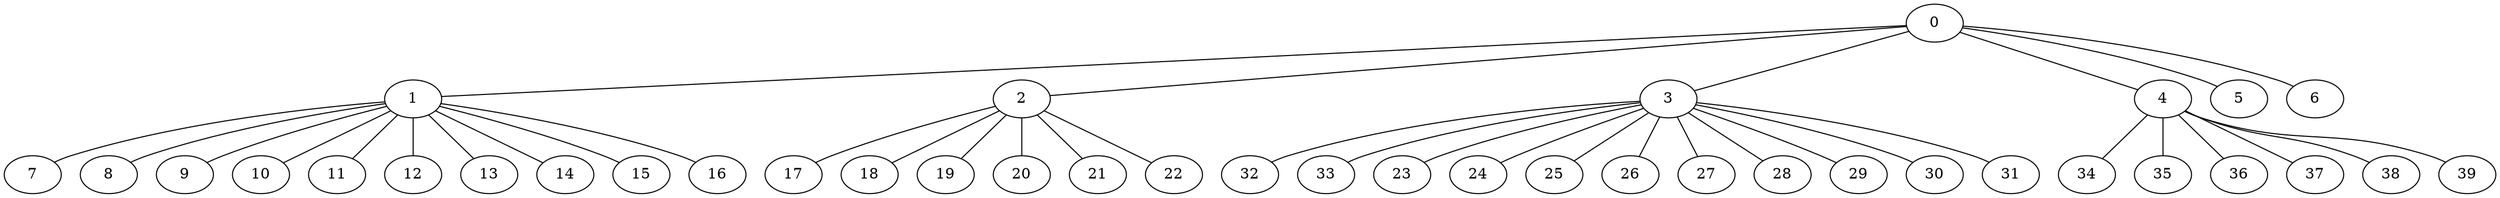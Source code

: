 
graph graphname {
    0 -- 1
0 -- 2
0 -- 3
0 -- 4
0 -- 5
0 -- 6
1 -- 7
1 -- 8
1 -- 9
1 -- 10
1 -- 11
1 -- 12
1 -- 13
1 -- 14
1 -- 15
1 -- 16
2 -- 17
2 -- 18
2 -- 19
2 -- 20
2 -- 21
2 -- 22
3 -- 32
3 -- 33
3 -- 23
3 -- 24
3 -- 25
3 -- 26
3 -- 27
3 -- 28
3 -- 29
3 -- 30
3 -- 31
4 -- 34
4 -- 35
4 -- 36
4 -- 37
4 -- 38
4 -- 39

}
